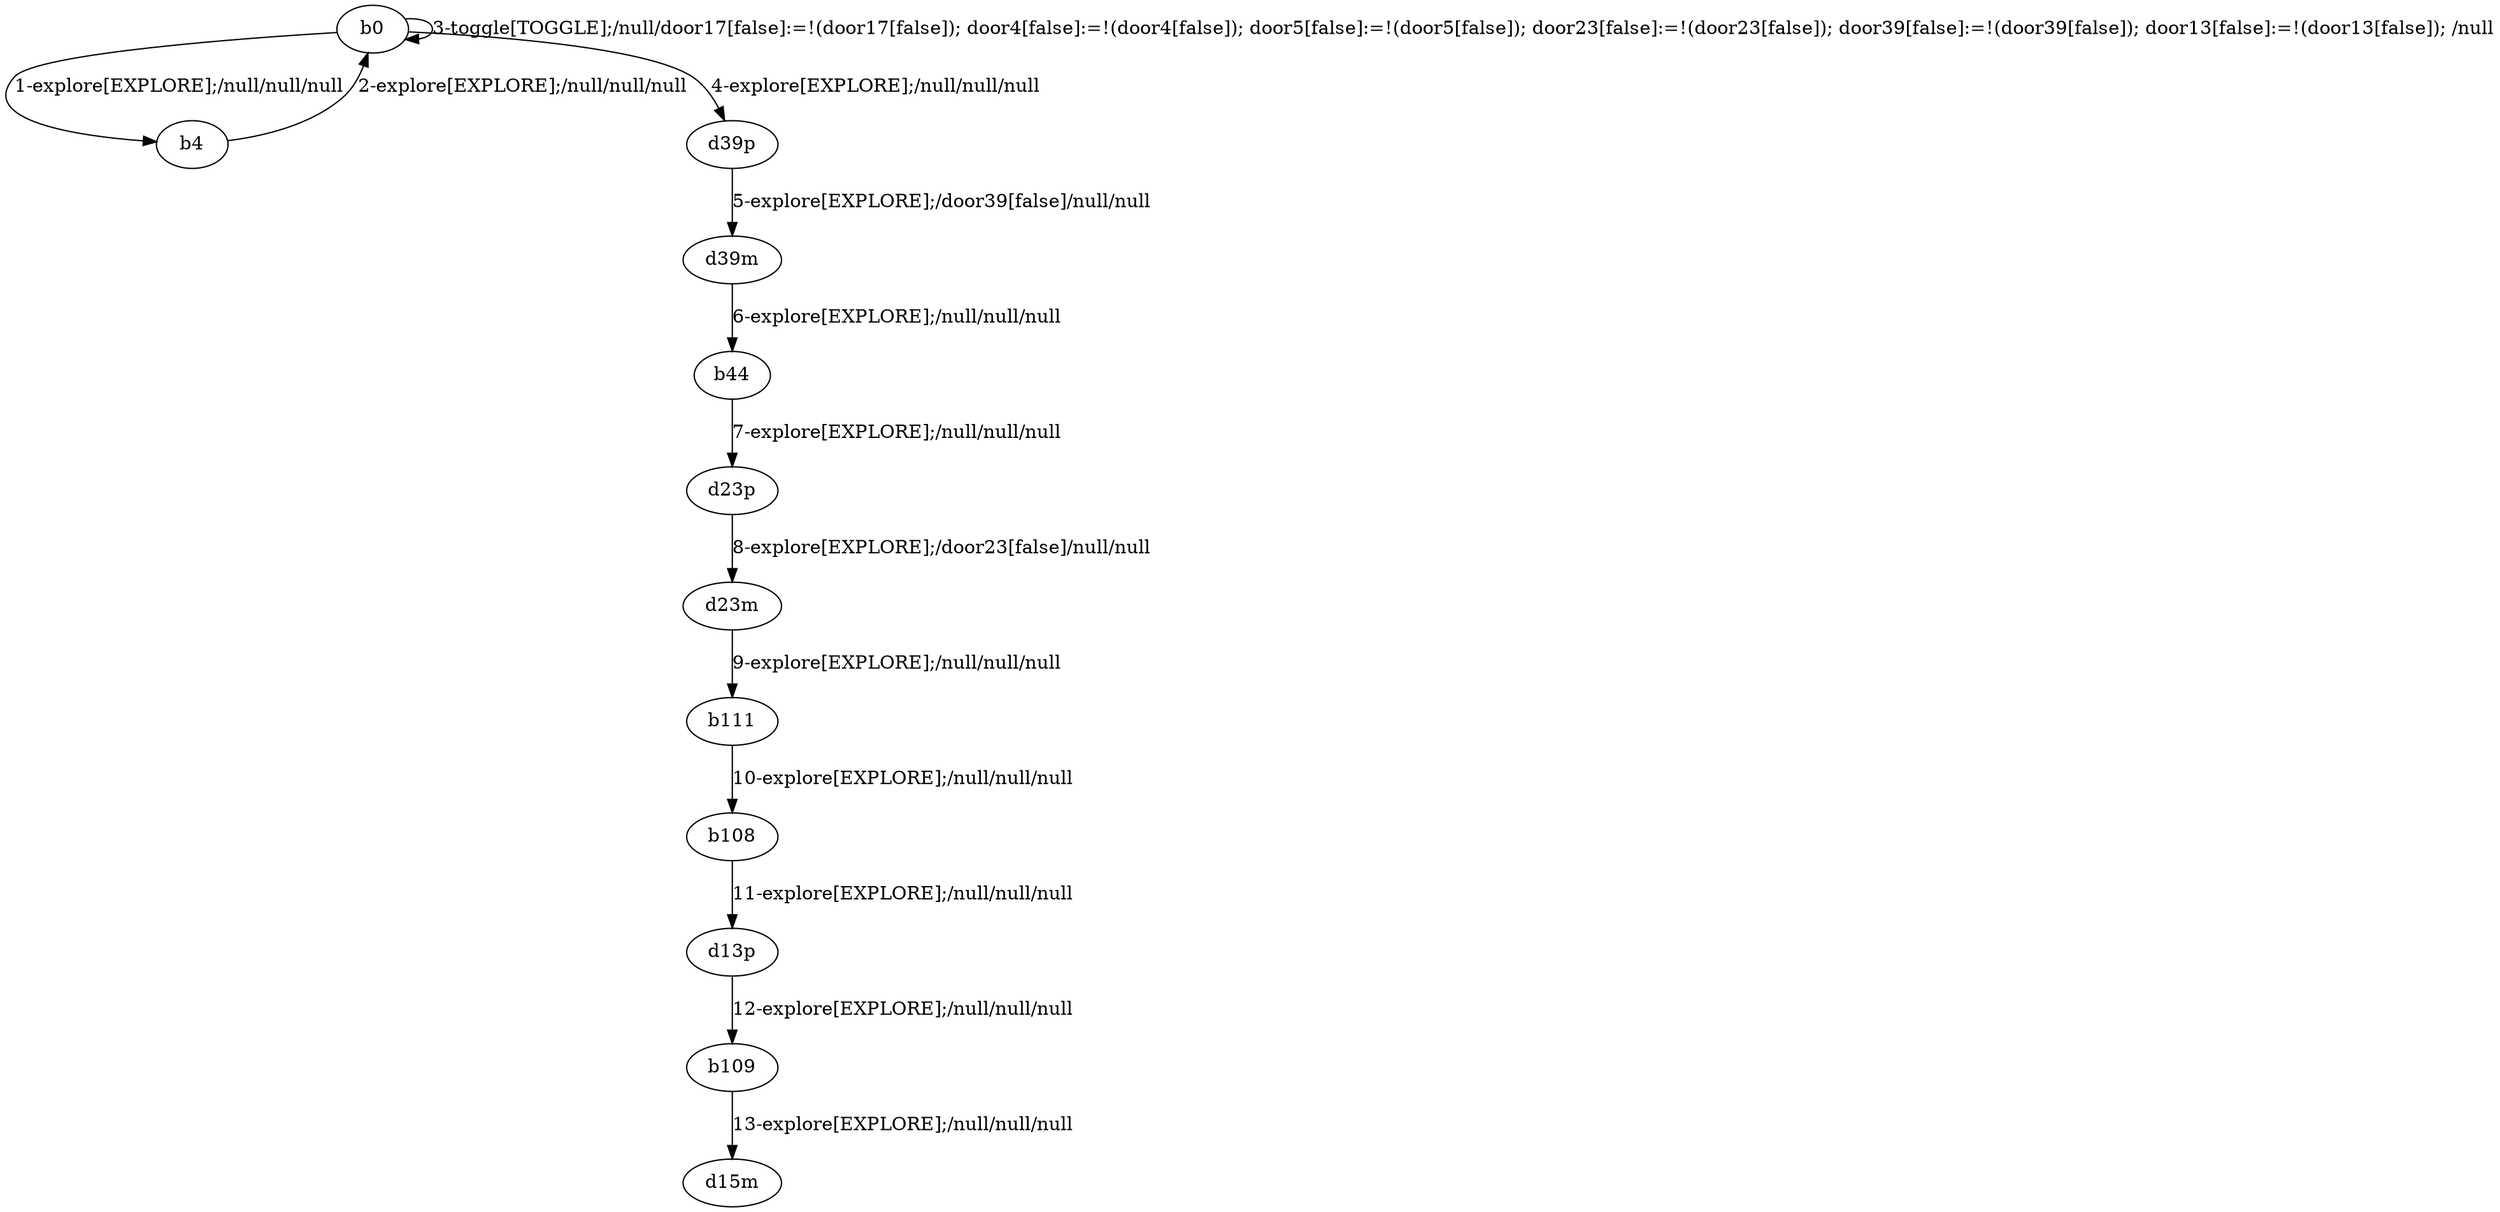 # Total number of goals covered by this test: 2
# b109 --> d15m
# d13p --> b109

digraph g {
"b0" -> "b4" [label = "1-explore[EXPLORE];/null/null/null"];
"b4" -> "b0" [label = "2-explore[EXPLORE];/null/null/null"];
"b0" -> "b0" [label = "3-toggle[TOGGLE];/null/door17[false]:=!(door17[false]); door4[false]:=!(door4[false]); door5[false]:=!(door5[false]); door23[false]:=!(door23[false]); door39[false]:=!(door39[false]); door13[false]:=!(door13[false]); /null"];
"b0" -> "d39p" [label = "4-explore[EXPLORE];/null/null/null"];
"d39p" -> "d39m" [label = "5-explore[EXPLORE];/door39[false]/null/null"];
"d39m" -> "b44" [label = "6-explore[EXPLORE];/null/null/null"];
"b44" -> "d23p" [label = "7-explore[EXPLORE];/null/null/null"];
"d23p" -> "d23m" [label = "8-explore[EXPLORE];/door23[false]/null/null"];
"d23m" -> "b111" [label = "9-explore[EXPLORE];/null/null/null"];
"b111" -> "b108" [label = "10-explore[EXPLORE];/null/null/null"];
"b108" -> "d13p" [label = "11-explore[EXPLORE];/null/null/null"];
"d13p" -> "b109" [label = "12-explore[EXPLORE];/null/null/null"];
"b109" -> "d15m" [label = "13-explore[EXPLORE];/null/null/null"];
}
